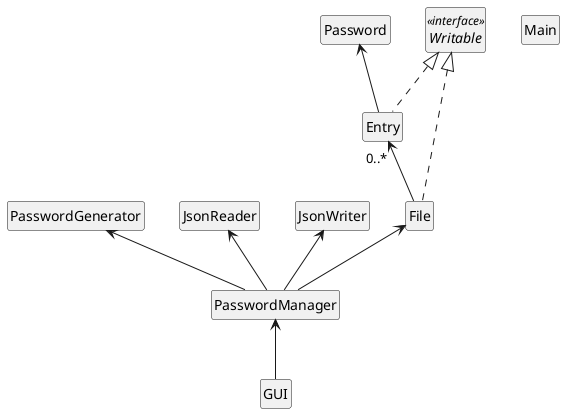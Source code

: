 @startuml

'package model {
class Entry
class File
class Password
class PasswordGenerator
'}
'package persistence {
class JsonReader
class JsonWriter
interface Writable <<interface>>
'}
'package ui {
class Main
class PasswordManager
class GUI
'}

hide members
hide circle

Password <-- Entry

Writable <|.. File
Writable <|.. Entry

Entry "0..*" <-- File

PasswordManager <-- GUI

File <-- PasswordManager
PasswordGenerator <-- PasswordManager
JsonReader <-- PasswordManager
JsonWriter <-- PasswordManager

@enduml